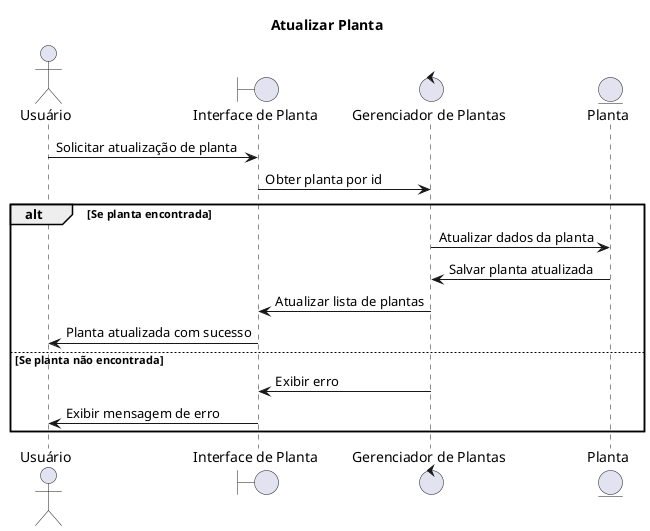 @startuml Diagrama_Sequencia_Planta_3
title Atualizar Planta

actor foo1 as "Usuário"
boundary foo2 as "Interface de Planta"
control foo3 as "Gerenciador de Plantas"
entity foo4 as "Planta"

foo1 -> foo2 : Solicitar atualização de planta
foo2 -> foo3 : Obter planta por id

alt Se planta encontrada

    foo3 -> foo4 : Atualizar dados da planta
    foo4 -> foo3 : Salvar planta atualizada
    foo3 -> foo2 : Atualizar lista de plantas
    foo2 -> foo1 : Planta atualizada com sucesso

else Se planta não encontrada

    foo3 -> foo2 : Exibir erro
    foo2 -> foo1 : Exibir mensagem de erro

end
@enduml
